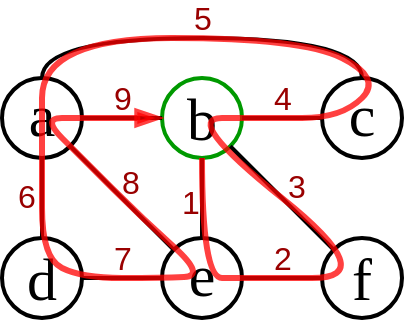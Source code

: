 <mxfile version="20.3.0" type="device"><diagram id="NIivU-VyTRBjsJtw0i-7" name="Page-1"><mxGraphModel dx="1076" dy="290" grid="1" gridSize="10" guides="1" tooltips="1" connect="1" arrows="1" fold="1" page="1" pageScale="1" pageWidth="850" pageHeight="1100" math="0" shadow="0"><root><mxCell id="0"/><mxCell id="1" parent="0"/><mxCell id="-b3d0tlTbg59IvIksSQP-29" value="" style="group" parent="1" vertex="1" connectable="0"><mxGeometry x="-800" y="70" width="200" height="120" as="geometry"/></mxCell><mxCell id="-b3d0tlTbg59IvIksSQP-1" value="a" style="ellipse;whiteSpace=wrap;html=1;aspect=fixed;strokeWidth=2;fontFamily=Times New Roman;fontSize=30;spacingTop=-5;container=0;" parent="-b3d0tlTbg59IvIksSQP-29" vertex="1"><mxGeometry width="40" height="40" as="geometry"/></mxCell><mxCell id="-b3d0tlTbg59IvIksSQP-2" value="b" style="ellipse;whiteSpace=wrap;html=1;aspect=fixed;strokeWidth=2;fontFamily=Times New Roman;fontSize=30;strokeColor=#009900;container=0;" parent="-b3d0tlTbg59IvIksSQP-29" vertex="1"><mxGeometry x="80" width="40" height="40" as="geometry"/></mxCell><mxCell id="-b3d0tlTbg59IvIksSQP-13" style="edgeStyle=none;shape=connector;rounded=0;orthogonalLoop=1;jettySize=auto;html=1;exitX=1;exitY=0.5;exitDx=0;exitDy=0;entryX=0;entryY=0.5;entryDx=0;entryDy=0;labelBackgroundColor=none;strokeColor=#000000;strokeWidth=2;fontFamily=Helvetica;fontSize=16;fontColor=#990000;endArrow=none;endFill=0;" parent="-b3d0tlTbg59IvIksSQP-29" source="-b3d0tlTbg59IvIksSQP-1" target="-b3d0tlTbg59IvIksSQP-2" edge="1"><mxGeometry relative="1" as="geometry"/></mxCell><mxCell id="-b3d0tlTbg59IvIksSQP-28" value="9" style="edgeLabel;html=1;align=center;verticalAlign=middle;resizable=0;points=[];fontSize=16;fontFamily=Helvetica;fontColor=#990000;container=0;labelBackgroundColor=none;" parent="-b3d0tlTbg59IvIksSQP-13" vertex="1" connectable="0"><mxGeometry x="-0.184" relative="1" as="geometry"><mxPoint x="3" y="-10" as="offset"/></mxGeometry></mxCell><mxCell id="-b3d0tlTbg59IvIksSQP-3" value="c" style="ellipse;whiteSpace=wrap;html=1;aspect=fixed;strokeWidth=2;fontFamily=Times New Roman;fontSize=30;spacingTop=-5;container=0;" parent="-b3d0tlTbg59IvIksSQP-29" vertex="1"><mxGeometry x="160" width="40" height="40" as="geometry"/></mxCell><mxCell id="-b3d0tlTbg59IvIksSQP-15" style="edgeStyle=orthogonalEdgeStyle;shape=connector;rounded=0;orthogonalLoop=1;jettySize=auto;html=1;exitX=0.5;exitY=0;exitDx=0;exitDy=0;entryX=0.5;entryY=0;entryDx=0;entryDy=0;labelBackgroundColor=none;strokeColor=#000000;strokeWidth=2;fontFamily=Helvetica;fontSize=16;fontColor=#990000;endArrow=none;endFill=0;curved=1;" parent="-b3d0tlTbg59IvIksSQP-29" source="-b3d0tlTbg59IvIksSQP-3" target="-b3d0tlTbg59IvIksSQP-1" edge="1"><mxGeometry relative="1" as="geometry"/></mxCell><mxCell id="-b3d0tlTbg59IvIksSQP-24" value="5" style="edgeLabel;html=1;align=center;verticalAlign=middle;resizable=0;points=[];fontSize=16;fontFamily=Helvetica;fontColor=#990000;container=0;labelBackgroundColor=none;" parent="-b3d0tlTbg59IvIksSQP-15" vertex="1" connectable="0"><mxGeometry x="-0.43" y="3" relative="1" as="geometry"><mxPoint x="-43" y="-13" as="offset"/></mxGeometry></mxCell><mxCell id="-b3d0tlTbg59IvIksSQP-14" style="edgeStyle=none;shape=connector;rounded=0;orthogonalLoop=1;jettySize=auto;html=1;exitX=1;exitY=0.5;exitDx=0;exitDy=0;entryX=0;entryY=0.5;entryDx=0;entryDy=0;labelBackgroundColor=none;strokeColor=#000000;strokeWidth=2;fontFamily=Helvetica;fontSize=16;fontColor=#990000;endArrow=none;endFill=0;" parent="-b3d0tlTbg59IvIksSQP-29" source="-b3d0tlTbg59IvIksSQP-2" target="-b3d0tlTbg59IvIksSQP-3" edge="1"><mxGeometry relative="1" as="geometry"/></mxCell><mxCell id="-b3d0tlTbg59IvIksSQP-23" value="4" style="edgeLabel;html=1;align=center;verticalAlign=middle;resizable=0;points=[];fontSize=16;fontFamily=Helvetica;fontColor=#990000;container=0;labelBackgroundColor=none;" parent="-b3d0tlTbg59IvIksSQP-14" vertex="1" connectable="0"><mxGeometry x="-0.35" y="3" relative="1" as="geometry"><mxPoint x="7" y="-7" as="offset"/></mxGeometry></mxCell><mxCell id="-b3d0tlTbg59IvIksSQP-4" value="d" style="ellipse;whiteSpace=wrap;html=1;aspect=fixed;strokeWidth=2;fontFamily=Times New Roman;fontSize=30;container=0;" parent="-b3d0tlTbg59IvIksSQP-29" vertex="1"><mxGeometry y="80" width="40" height="40" as="geometry"/></mxCell><mxCell id="-b3d0tlTbg59IvIksSQP-11" style="edgeStyle=none;shape=connector;rounded=0;orthogonalLoop=1;jettySize=auto;html=1;exitX=0.5;exitY=1;exitDx=0;exitDy=0;entryX=0.5;entryY=0;entryDx=0;entryDy=0;labelBackgroundColor=none;strokeColor=#000000;strokeWidth=2;fontFamily=Helvetica;fontSize=16;fontColor=#990000;endArrow=none;endFill=0;" parent="-b3d0tlTbg59IvIksSQP-29" source="-b3d0tlTbg59IvIksSQP-1" target="-b3d0tlTbg59IvIksSQP-4" edge="1"><mxGeometry relative="1" as="geometry"/></mxCell><mxCell id="-b3d0tlTbg59IvIksSQP-25" value="6" style="edgeLabel;html=1;align=center;verticalAlign=middle;resizable=0;points=[];fontSize=16;fontFamily=Helvetica;fontColor=#990000;container=0;labelBackgroundColor=none;" parent="-b3d0tlTbg59IvIksSQP-11" vertex="1" connectable="0"><mxGeometry x="-0.05" relative="1" as="geometry"><mxPoint x="-8" as="offset"/></mxGeometry></mxCell><mxCell id="-b3d0tlTbg59IvIksSQP-5" value="e" style="ellipse;whiteSpace=wrap;html=1;aspect=fixed;strokeWidth=2;fontFamily=Times New Roman;fontSize=30;spacingTop=-5;container=0;" parent="-b3d0tlTbg59IvIksSQP-29" vertex="1"><mxGeometry x="80" y="80" width="40" height="40" as="geometry"/></mxCell><mxCell id="-b3d0tlTbg59IvIksSQP-12" style="edgeStyle=none;shape=connector;rounded=0;orthogonalLoop=1;jettySize=auto;html=1;exitX=1;exitY=1;exitDx=0;exitDy=0;entryX=0;entryY=0;entryDx=0;entryDy=0;labelBackgroundColor=none;strokeColor=#000000;strokeWidth=2;fontFamily=Helvetica;fontSize=16;fontColor=#990000;endArrow=none;endFill=0;" parent="-b3d0tlTbg59IvIksSQP-29" source="-b3d0tlTbg59IvIksSQP-1" target="-b3d0tlTbg59IvIksSQP-5" edge="1"><mxGeometry relative="1" as="geometry"/></mxCell><mxCell id="-b3d0tlTbg59IvIksSQP-27" value="8" style="edgeLabel;html=1;align=center;verticalAlign=middle;resizable=0;points=[];fontSize=16;fontFamily=Helvetica;fontColor=#990000;container=0;labelBackgroundColor=none;" parent="-b3d0tlTbg59IvIksSQP-12" vertex="1" connectable="0"><mxGeometry x="0.113" y="1" relative="1" as="geometry"><mxPoint y="-10" as="offset"/></mxGeometry></mxCell><mxCell id="-b3d0tlTbg59IvIksSQP-7" style="edgeStyle=orthogonalEdgeStyle;rounded=0;orthogonalLoop=1;jettySize=auto;html=1;exitX=0.5;exitY=1;exitDx=0;exitDy=0;entryX=0.5;entryY=0;entryDx=0;entryDy=0;fontFamily=Helvetica;fontSize=16;endArrow=none;endFill=0;strokeWidth=2;strokeColor=#000000;labelBackgroundColor=none;fontColor=#990000;" parent="-b3d0tlTbg59IvIksSQP-29" source="-b3d0tlTbg59IvIksSQP-2" target="-b3d0tlTbg59IvIksSQP-5" edge="1"><mxGeometry relative="1" as="geometry"/></mxCell><mxCell id="-b3d0tlTbg59IvIksSQP-20" value="1" style="edgeLabel;html=1;align=center;verticalAlign=middle;resizable=0;points=[];fontSize=16;fontFamily=Helvetica;fontColor=#990000;container=0;labelBackgroundColor=none;" parent="-b3d0tlTbg59IvIksSQP-7" vertex="1" connectable="0"><mxGeometry x="0.1" y="2" relative="1" as="geometry"><mxPoint x="-8" as="offset"/></mxGeometry></mxCell><mxCell id="-b3d0tlTbg59IvIksSQP-10" style="edgeStyle=none;shape=connector;rounded=0;orthogonalLoop=1;jettySize=auto;html=1;exitX=1;exitY=0.5;exitDx=0;exitDy=0;entryX=0;entryY=0.5;entryDx=0;entryDy=0;labelBackgroundColor=none;strokeColor=#000000;strokeWidth=2;fontFamily=Helvetica;fontSize=16;fontColor=#990000;endArrow=none;endFill=0;" parent="-b3d0tlTbg59IvIksSQP-29" source="-b3d0tlTbg59IvIksSQP-4" target="-b3d0tlTbg59IvIksSQP-5" edge="1"><mxGeometry relative="1" as="geometry"/></mxCell><mxCell id="-b3d0tlTbg59IvIksSQP-26" value="7" style="edgeLabel;html=1;align=center;verticalAlign=middle;resizable=0;points=[];fontSize=16;fontFamily=Helvetica;fontColor=#990000;container=0;labelBackgroundColor=none;" parent="-b3d0tlTbg59IvIksSQP-10" vertex="1" connectable="0"><mxGeometry x="0.035" relative="1" as="geometry"><mxPoint x="-1" y="-10" as="offset"/></mxGeometry></mxCell><mxCell id="-b3d0tlTbg59IvIksSQP-6" value="f" style="ellipse;whiteSpace=wrap;html=1;aspect=fixed;strokeWidth=2;fontFamily=Times New Roman;fontSize=30;container=0;" parent="-b3d0tlTbg59IvIksSQP-29" vertex="1"><mxGeometry x="160" y="80" width="40" height="40" as="geometry"/></mxCell><mxCell id="-b3d0tlTbg59IvIksSQP-8" style="shape=connector;rounded=0;orthogonalLoop=1;jettySize=auto;html=1;exitX=1;exitY=1;exitDx=0;exitDy=0;entryX=0;entryY=0;entryDx=0;entryDy=0;labelBackgroundColor=none;strokeColor=#000000;strokeWidth=2;fontFamily=Helvetica;fontSize=16;fontColor=#990000;endArrow=none;endFill=0;" parent="-b3d0tlTbg59IvIksSQP-29" source="-b3d0tlTbg59IvIksSQP-2" target="-b3d0tlTbg59IvIksSQP-6" edge="1"><mxGeometry relative="1" as="geometry"/></mxCell><mxCell id="-b3d0tlTbg59IvIksSQP-22" value="3" style="edgeLabel;html=1;align=center;verticalAlign=middle;resizable=0;points=[];fontSize=16;fontFamily=Helvetica;fontColor=#990000;container=0;labelBackgroundColor=none;" parent="-b3d0tlTbg59IvIksSQP-8" vertex="1" connectable="0"><mxGeometry x="-0.193" y="1" relative="1" as="geometry"><mxPoint x="11" y="-1" as="offset"/></mxGeometry></mxCell><mxCell id="-b3d0tlTbg59IvIksSQP-9" style="edgeStyle=none;shape=connector;rounded=0;orthogonalLoop=1;jettySize=auto;html=1;exitX=1;exitY=0.5;exitDx=0;exitDy=0;entryX=0;entryY=0.5;entryDx=0;entryDy=0;labelBackgroundColor=none;strokeColor=#000000;strokeWidth=2;fontFamily=Helvetica;fontSize=16;fontColor=#990000;endArrow=none;endFill=0;" parent="-b3d0tlTbg59IvIksSQP-29" source="-b3d0tlTbg59IvIksSQP-5" target="-b3d0tlTbg59IvIksSQP-6" edge="1"><mxGeometry relative="1" as="geometry"/></mxCell><mxCell id="-b3d0tlTbg59IvIksSQP-21" value="2" style="edgeLabel;html=1;align=center;verticalAlign=middle;resizable=0;points=[];fontSize=16;fontFamily=Helvetica;fontColor=#990000;container=0;labelBackgroundColor=none;" parent="-b3d0tlTbg59IvIksSQP-9" vertex="1" connectable="0"><mxGeometry x="-0.3" y="4" relative="1" as="geometry"><mxPoint x="6" y="-6" as="offset"/></mxGeometry></mxCell><mxCell id="kc3GGxe-5ntNTZ5OKbfF-3" value="" style="curved=1;endArrow=blockThin;html=1;rounded=0;exitX=0.5;exitY=1;exitDx=0;exitDy=0;strokeWidth=3;strokeColor=#FF0000;endFill=1;opacity=75;shadow=0;sketch=0;" edge="1" parent="-b3d0tlTbg59IvIksSQP-29"><mxGeometry width="50" height="50" relative="1" as="geometry"><mxPoint x="100" y="40" as="sourcePoint"/><mxPoint x="80" y="20" as="targetPoint"/><Array as="points"><mxPoint x="100" y="100"/><mxPoint x="120" y="100"/><mxPoint x="190" y="100"/><mxPoint x="90" y="20"/><mxPoint x="130" y="20"/><mxPoint x="170" y="20"/><mxPoint x="190"/><mxPoint x="150" y="-20"/><mxPoint x="20" y="-20"/><mxPoint x="20" y="40"/><mxPoint x="20" y="90"/><mxPoint x="40" y="100"/><mxPoint x="80" y="100"/><mxPoint x="102" y="99"/><mxPoint x="70" y="70"/><mxPoint x="40" y="40"/><mxPoint x="20" y="20"/><mxPoint x="40" y="20"/></Array></mxGeometry></mxCell></root></mxGraphModel></diagram></mxfile>